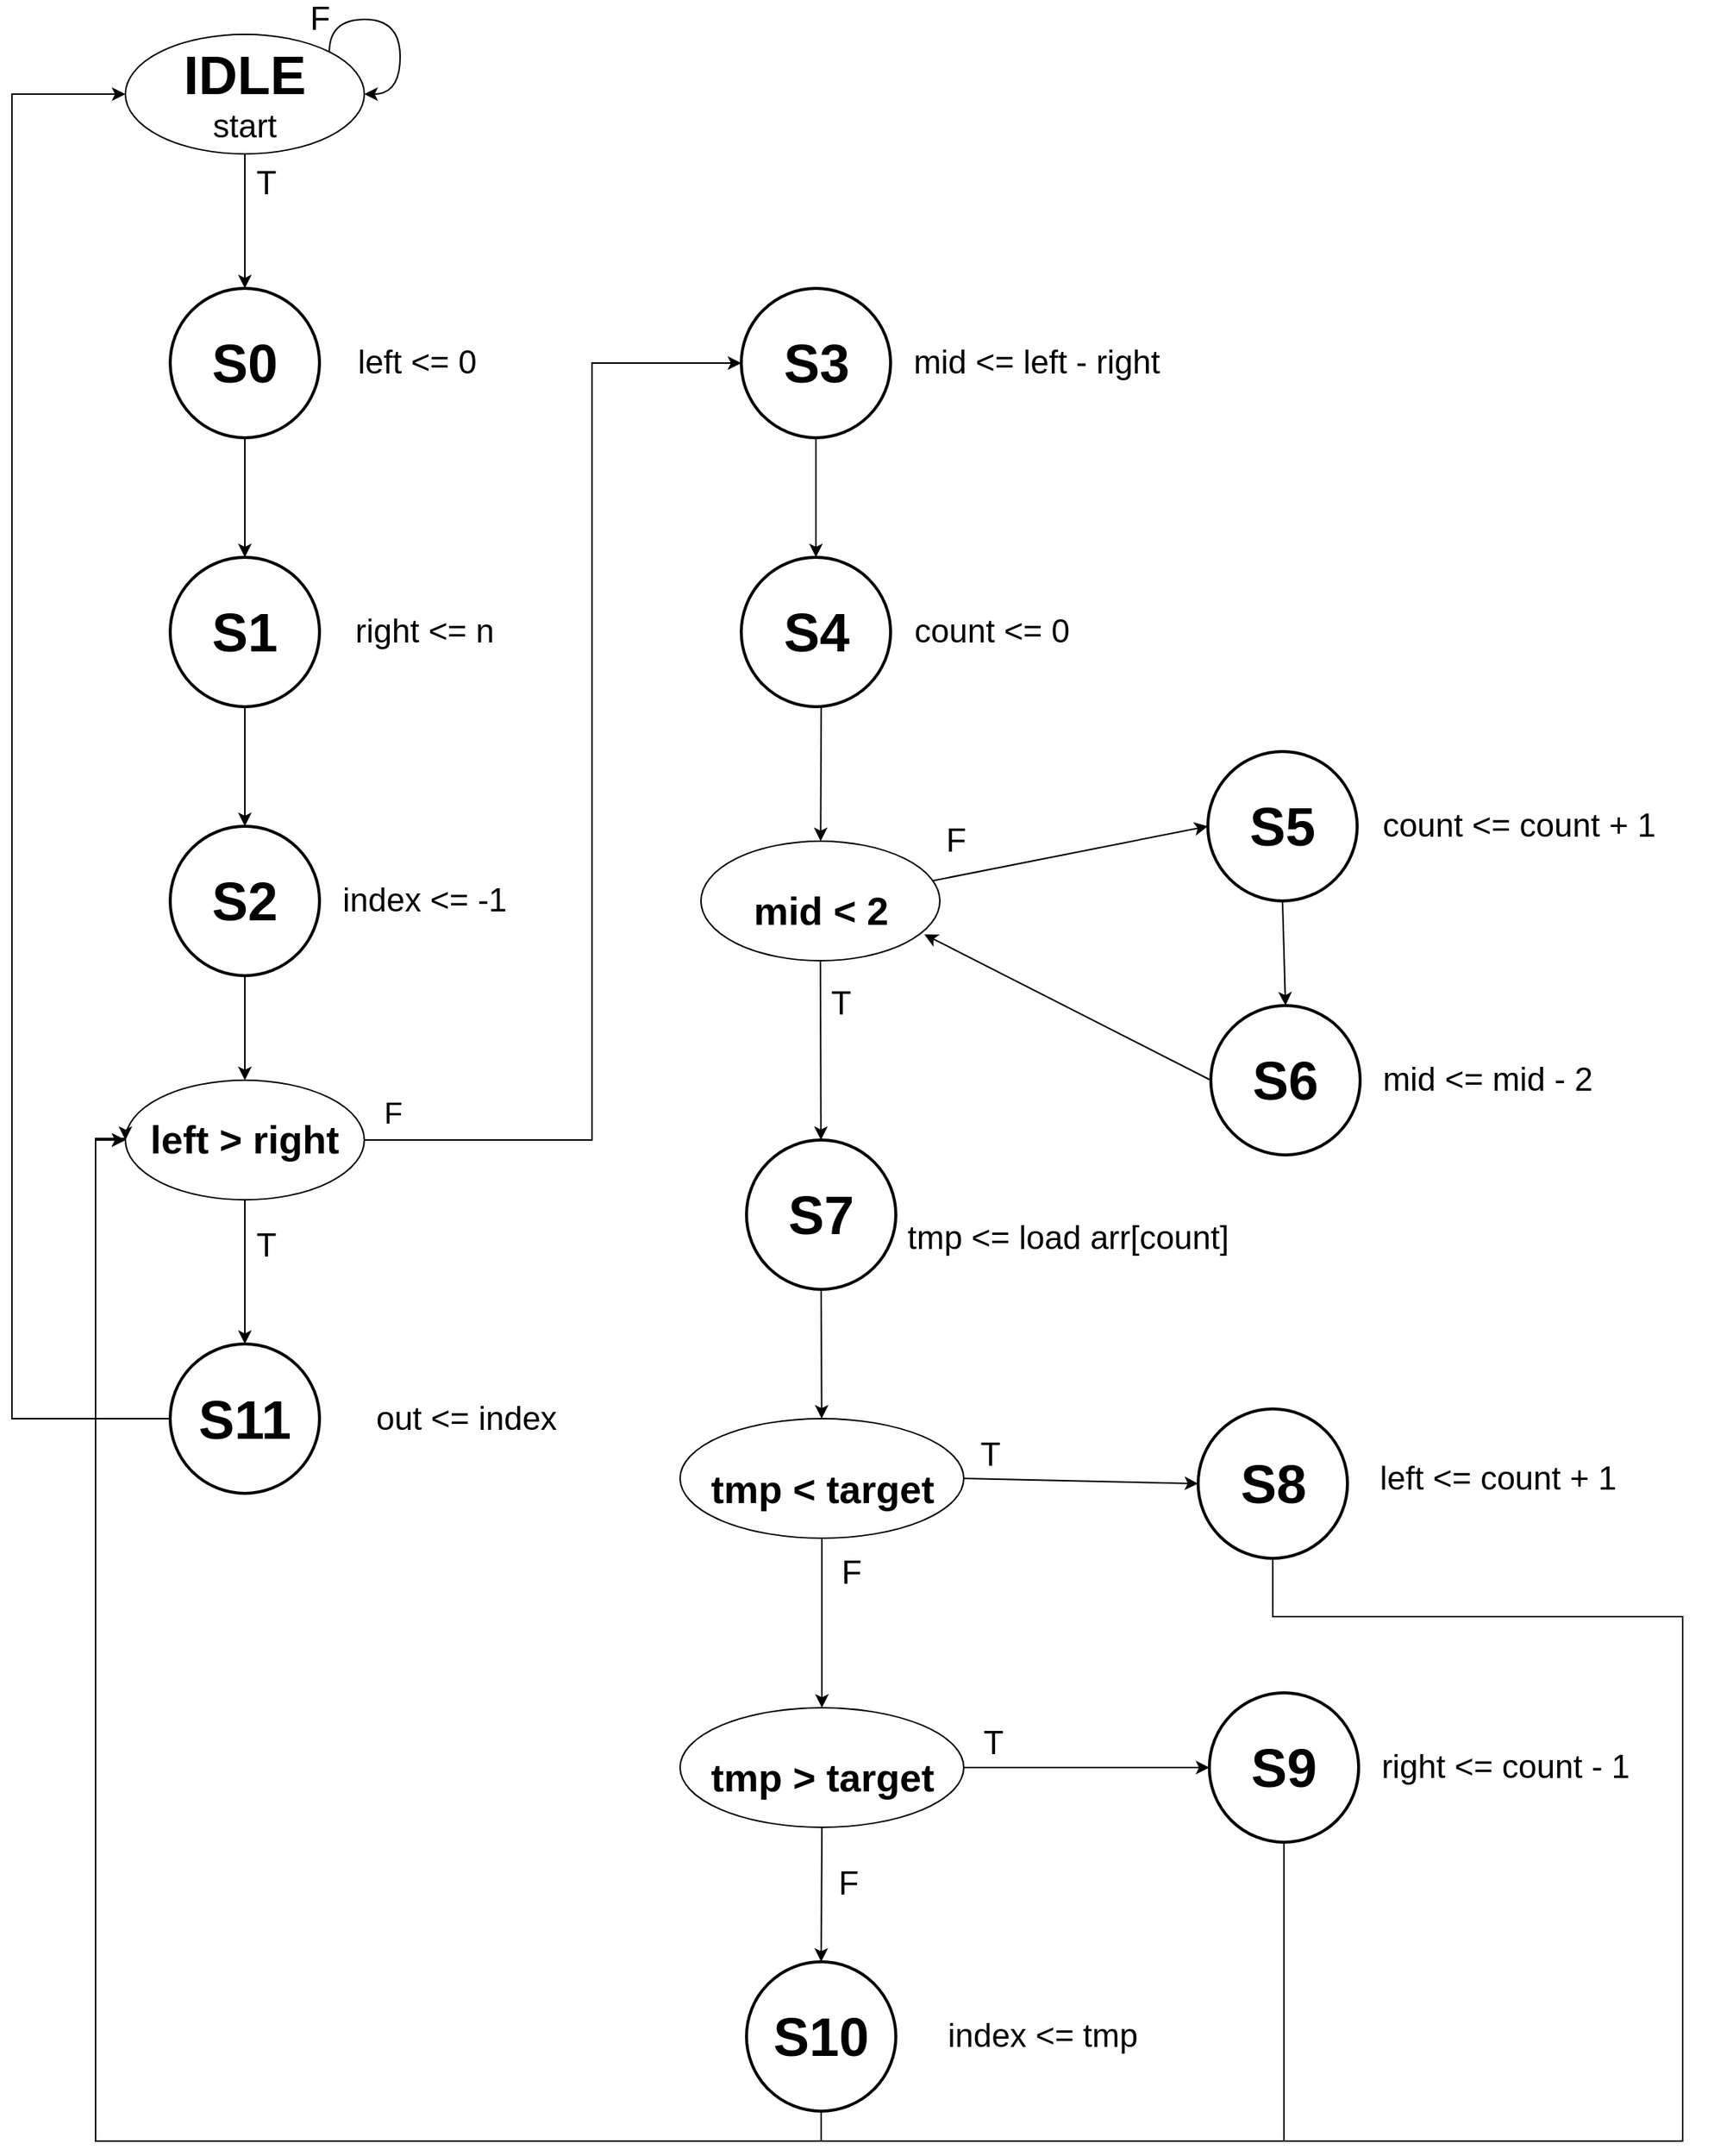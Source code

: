 <mxfile version="12.3.8" type="device" pages="1"><diagram id="GCdvaXbjoqi-GFiYle7y" name="Page-1"><mxGraphModel dx="2088" dy="862" grid="1" gridSize="10" guides="1" tooltips="1" connect="1" arrows="1" fold="1" page="1" pageScale="1" pageWidth="1169" pageHeight="1654" math="0" shadow="0"><root><mxCell id="0"/><mxCell id="1" parent="0"/><mxCell id="oN4bV13PbbDGv8MeVfN5-23" value="" style="group" parent="1" vertex="1" connectable="0"><mxGeometry x="136" y="240" width="215" height="100" as="geometry"/></mxCell><mxCell id="oN4bV13PbbDGv8MeVfN5-1" value="&lt;font style=&quot;font-size: 36px&quot;&gt;&lt;b&gt;S0&lt;/b&gt;&lt;/font&gt;" style="strokeWidth=2;html=1;shape=mxgraph.flowchart.start_2;whiteSpace=wrap;" parent="oN4bV13PbbDGv8MeVfN5-23" vertex="1"><mxGeometry width="100" height="100" as="geometry"/></mxCell><mxCell id="oN4bV13PbbDGv8MeVfN5-7" value="&lt;font style=&quot;font-size: 22px&quot;&gt;left &amp;lt;= 0&lt;/font&gt;" style="text;html=1;align=center;verticalAlign=middle;resizable=0;points=[];;autosize=1;" parent="oN4bV13PbbDGv8MeVfN5-23" vertex="1"><mxGeometry x="115" y="40" width="100" height="20" as="geometry"/></mxCell><mxCell id="oN4bV13PbbDGv8MeVfN5-24" value="" style="group" parent="1" vertex="1" connectable="0"><mxGeometry x="136" y="420" width="225" height="100" as="geometry"/></mxCell><mxCell id="oN4bV13PbbDGv8MeVfN5-21" value="&lt;font style=&quot;font-size: 22px&quot;&gt;right &amp;lt;= n&lt;br&gt;&lt;/font&gt;" style="text;html=1;align=center;verticalAlign=middle;resizable=0;points=[];;autosize=1;" parent="oN4bV13PbbDGv8MeVfN5-24" vertex="1"><mxGeometry x="115" y="40" width="110" height="20" as="geometry"/></mxCell><mxCell id="oN4bV13PbbDGv8MeVfN5-22" value="" style="group" parent="oN4bV13PbbDGv8MeVfN5-24" vertex="1" connectable="0"><mxGeometry width="100" height="100" as="geometry"/></mxCell><mxCell id="oN4bV13PbbDGv8MeVfN5-9" value="&lt;font style=&quot;font-size: 36px&quot;&gt;&lt;b&gt;S1&lt;/b&gt;&lt;/font&gt;" style="strokeWidth=2;html=1;shape=mxgraph.flowchart.start_2;whiteSpace=wrap;" parent="oN4bV13PbbDGv8MeVfN5-22" vertex="1"><mxGeometry width="100" height="100" as="geometry"/></mxCell><mxCell id="oN4bV13PbbDGv8MeVfN5-25" style="edgeStyle=orthogonalEdgeStyle;rounded=0;orthogonalLoop=1;jettySize=auto;html=1;exitX=0.5;exitY=1;exitDx=0;exitDy=0;exitPerimeter=0;entryX=0.5;entryY=0;entryDx=0;entryDy=0;entryPerimeter=0;" parent="1" source="oN4bV13PbbDGv8MeVfN5-1" target="oN4bV13PbbDGv8MeVfN5-9" edge="1"><mxGeometry relative="1" as="geometry"/></mxCell><mxCell id="oN4bV13PbbDGv8MeVfN5-26" value="" style="group" parent="1" vertex="1" connectable="0"><mxGeometry x="136" y="600" width="235" height="100" as="geometry"/></mxCell><mxCell id="oN4bV13PbbDGv8MeVfN5-27" value="&lt;font style=&quot;font-size: 22px&quot;&gt;&lt;font style=&quot;font-size: 22px&quot;&gt;index &amp;lt;= -1&lt;/font&gt;&lt;br&gt;&lt;/font&gt;" style="text;html=1;align=center;verticalAlign=middle;resizable=0;points=[];;autosize=1;" parent="oN4bV13PbbDGv8MeVfN5-26" vertex="1"><mxGeometry x="105" y="40" width="130" height="20" as="geometry"/></mxCell><mxCell id="oN4bV13PbbDGv8MeVfN5-28" value="" style="group" parent="oN4bV13PbbDGv8MeVfN5-26" vertex="1" connectable="0"><mxGeometry width="100" height="100" as="geometry"/></mxCell><mxCell id="oN4bV13PbbDGv8MeVfN5-29" value="&lt;font style=&quot;font-size: 36px&quot;&gt;&lt;b&gt;S2&lt;/b&gt;&lt;/font&gt;" style="strokeWidth=2;html=1;shape=mxgraph.flowchart.start_2;whiteSpace=wrap;" parent="oN4bV13PbbDGv8MeVfN5-28" vertex="1"><mxGeometry width="100" height="100" as="geometry"/></mxCell><mxCell id="oN4bV13PbbDGv8MeVfN5-30" style="edgeStyle=orthogonalEdgeStyle;rounded=0;orthogonalLoop=1;jettySize=auto;html=1;exitX=0.5;exitY=1;exitDx=0;exitDy=0;exitPerimeter=0;" parent="1" source="oN4bV13PbbDGv8MeVfN5-9" target="oN4bV13PbbDGv8MeVfN5-29" edge="1"><mxGeometry relative="1" as="geometry"/></mxCell><mxCell id="oN4bV13PbbDGv8MeVfN5-41" style="edgeStyle=orthogonalEdgeStyle;rounded=0;orthogonalLoop=1;jettySize=auto;html=1;entryX=0;entryY=0.5;entryDx=0;entryDy=0;entryPerimeter=0;" parent="1" source="oN4bV13PbbDGv8MeVfN5-35" target="oN4bV13PbbDGv8MeVfN5-40" edge="1"><mxGeometry relative="1" as="geometry"><Array as="points"><mxPoint x="418.5" y="810"/><mxPoint x="418.5" y="290"/></Array></mxGeometry></mxCell><mxCell id="oN4bV13PbbDGv8MeVfN5-43" value="&lt;font style=&quot;font-size: 20px&quot;&gt;F&lt;/font&gt;" style="text;html=1;align=center;verticalAlign=middle;resizable=0;points=[];;labelBackgroundColor=#ffffff;" parent="oN4bV13PbbDGv8MeVfN5-41" vertex="1" connectable="0"><mxGeometry x="-0.917" y="2" relative="1" as="geometry"><mxPoint x="-13.5" y="-17.5" as="offset"/></mxGeometry></mxCell><mxCell id="oN4bV13PbbDGv8MeVfN5-125" value="&lt;font style=&quot;font-size: 22px&quot;&gt;T&lt;/font&gt;" style="edgeStyle=orthogonalEdgeStyle;rounded=0;orthogonalLoop=1;jettySize=auto;html=1;exitX=0.5;exitY=1;exitDx=0;exitDy=0;" parent="1" source="oN4bV13PbbDGv8MeVfN5-35" target="oN4bV13PbbDGv8MeVfN5-124" edge="1"><mxGeometry x="0.002" y="23" relative="1" as="geometry"><mxPoint x="-9" y="-18" as="offset"/></mxGeometry></mxCell><mxCell id="oN4bV13PbbDGv8MeVfN5-35" value="&lt;font style=&quot;font-size: 26px&quot;&gt;&lt;b&gt;left &amp;gt; right&lt;/b&gt;&lt;/font&gt;" style="ellipse;whiteSpace=wrap;html=1;" parent="1" vertex="1"><mxGeometry x="106" y="770" width="160" height="80" as="geometry"/></mxCell><mxCell id="oN4bV13PbbDGv8MeVfN5-36" style="edgeStyle=orthogonalEdgeStyle;rounded=0;orthogonalLoop=1;jettySize=auto;html=1;exitX=0.5;exitY=1;exitDx=0;exitDy=0;exitPerimeter=0;entryX=0.5;entryY=0;entryDx=0;entryDy=0;" parent="1" source="oN4bV13PbbDGv8MeVfN5-29" target="oN4bV13PbbDGv8MeVfN5-35" edge="1"><mxGeometry relative="1" as="geometry"/></mxCell><mxCell id="oN4bV13PbbDGv8MeVfN5-37" value="" style="group" parent="1" vertex="1" connectable="0"><mxGeometry x="518.5" y="240" width="287.5" height="100" as="geometry"/></mxCell><mxCell id="oN4bV13PbbDGv8MeVfN5-38" value="&lt;font style=&quot;font-size: 22px&quot;&gt;mid &amp;lt;= left - right&lt;/font&gt;" style="text;html=1;align=center;verticalAlign=middle;resizable=0;points=[];;autosize=1;" parent="oN4bV13PbbDGv8MeVfN5-37" vertex="1"><mxGeometry x="107.5" y="40" width="180" height="20" as="geometry"/></mxCell><mxCell id="oN4bV13PbbDGv8MeVfN5-39" value="" style="group" parent="oN4bV13PbbDGv8MeVfN5-37" vertex="1" connectable="0"><mxGeometry width="100" height="100" as="geometry"/></mxCell><mxCell id="oN4bV13PbbDGv8MeVfN5-40" value="&lt;font style=&quot;font-size: 36px&quot;&gt;&lt;b&gt;S3&lt;/b&gt;&lt;/font&gt;" style="strokeWidth=2;html=1;shape=mxgraph.flowchart.start_2;whiteSpace=wrap;" parent="oN4bV13PbbDGv8MeVfN5-39" vertex="1"><mxGeometry width="100" height="100" as="geometry"/></mxCell><mxCell id="oN4bV13PbbDGv8MeVfN5-55" style="edgeStyle=none;rounded=0;orthogonalLoop=1;jettySize=auto;html=1;exitX=0.962;exitY=0.334;exitDx=0;exitDy=0;entryX=0;entryY=0.5;entryDx=0;entryDy=0;entryPerimeter=0;exitPerimeter=0;" parent="1" source="oN4bV13PbbDGv8MeVfN5-44" target="oN4bV13PbbDGv8MeVfN5-54" edge="1"><mxGeometry relative="1" as="geometry"/></mxCell><mxCell id="oN4bV13PbbDGv8MeVfN5-143" value="&lt;font style=&quot;font-size: 22px&quot;&gt;F&lt;/font&gt;" style="text;html=1;align=center;verticalAlign=middle;resizable=0;points=[];;labelBackgroundColor=#ffffff;" parent="oN4bV13PbbDGv8MeVfN5-55" vertex="1" connectable="0"><mxGeometry x="-0.766" y="2" relative="1" as="geometry"><mxPoint x="-4.5" y="-20.5" as="offset"/></mxGeometry></mxCell><mxCell id="oN4bV13PbbDGv8MeVfN5-70" style="edgeStyle=none;rounded=0;orthogonalLoop=1;jettySize=auto;html=1;exitX=0.5;exitY=1;exitDx=0;exitDy=0;" parent="1" source="oN4bV13PbbDGv8MeVfN5-44" target="oN4bV13PbbDGv8MeVfN5-69" edge="1"><mxGeometry relative="1" as="geometry"/></mxCell><mxCell id="oN4bV13PbbDGv8MeVfN5-144" value="&lt;font style=&quot;font-size: 22px&quot;&gt;T&lt;/font&gt;" style="text;html=1;align=center;verticalAlign=middle;resizable=0;points=[];;labelBackgroundColor=#ffffff;" parent="oN4bV13PbbDGv8MeVfN5-70" vertex="1" connectable="0"><mxGeometry x="-0.64" relative="1" as="geometry"><mxPoint x="13" y="7" as="offset"/></mxGeometry></mxCell><mxCell id="oN4bV13PbbDGv8MeVfN5-44" value="&lt;br&gt;&lt;font style=&quot;font-size: 26px&quot;&gt;&lt;b&gt;mid &amp;lt; 2&lt;/b&gt;&lt;/font&gt;" style="ellipse;whiteSpace=wrap;html=1;" parent="1" vertex="1"><mxGeometry x="491.5" y="610" width="160" height="80" as="geometry"/></mxCell><mxCell id="oN4bV13PbbDGv8MeVfN5-45" value="" style="group" parent="1" vertex="1" connectable="0"><mxGeometry x="518.5" y="420" width="251" height="100" as="geometry"/></mxCell><mxCell id="oN4bV13PbbDGv8MeVfN5-46" value="&lt;font style=&quot;font-size: 22px&quot;&gt;count &amp;lt;= 0&lt;/font&gt;" style="text;html=1;align=center;verticalAlign=middle;resizable=0;points=[];;autosize=1;" parent="oN4bV13PbbDGv8MeVfN5-45" vertex="1"><mxGeometry x="107" y="40" width="120" height="20" as="geometry"/></mxCell><mxCell id="oN4bV13PbbDGv8MeVfN5-47" value="" style="group" parent="oN4bV13PbbDGv8MeVfN5-45" vertex="1" connectable="0"><mxGeometry width="100" height="100" as="geometry"/></mxCell><mxCell id="oN4bV13PbbDGv8MeVfN5-48" value="&lt;font style=&quot;font-size: 36px&quot;&gt;&lt;b&gt;S4&lt;/b&gt;&lt;/font&gt;" style="strokeWidth=2;html=1;shape=mxgraph.flowchart.start_2;whiteSpace=wrap;" parent="oN4bV13PbbDGv8MeVfN5-47" vertex="1"><mxGeometry width="100" height="100" as="geometry"/></mxCell><mxCell id="oN4bV13PbbDGv8MeVfN5-49" style="edgeStyle=orthogonalEdgeStyle;rounded=0;orthogonalLoop=1;jettySize=auto;html=1;exitX=0.5;exitY=1;exitDx=0;exitDy=0;exitPerimeter=0;entryX=0.5;entryY=0;entryDx=0;entryDy=0;entryPerimeter=0;" parent="1" source="oN4bV13PbbDGv8MeVfN5-40" target="oN4bV13PbbDGv8MeVfN5-48" edge="1"><mxGeometry relative="1" as="geometry"/></mxCell><mxCell id="oN4bV13PbbDGv8MeVfN5-50" style="rounded=0;orthogonalLoop=1;jettySize=auto;html=1;" parent="1" target="oN4bV13PbbDGv8MeVfN5-44" edge="1"><mxGeometry relative="1" as="geometry"><mxPoint x="572" y="520" as="sourcePoint"/></mxGeometry></mxCell><mxCell id="oN4bV13PbbDGv8MeVfN5-56" value="" style="group" parent="1" vertex="1" connectable="0"><mxGeometry x="878" y="720" width="291" height="100" as="geometry"/></mxCell><mxCell id="oN4bV13PbbDGv8MeVfN5-57" value="&lt;font style=&quot;font-size: 22px&quot;&gt;&lt;font style=&quot;font-size: 22px&quot;&gt;mid &amp;lt;= mid - 2&lt;/font&gt;&lt;br&gt;&lt;/font&gt;" style="text;html=1;align=center;verticalAlign=middle;resizable=0;points=[];;autosize=1;" parent="oN4bV13PbbDGv8MeVfN5-56" vertex="1"><mxGeometry x="60" y="40" width="160" height="20" as="geometry"/></mxCell><mxCell id="oN4bV13PbbDGv8MeVfN5-58" value="" style="group" parent="oN4bV13PbbDGv8MeVfN5-56" vertex="1" connectable="0"><mxGeometry x="-45" width="100" height="100" as="geometry"/></mxCell><mxCell id="oN4bV13PbbDGv8MeVfN5-59" value="&lt;font style=&quot;font-size: 36px&quot;&gt;&lt;b&gt;S6&lt;/b&gt;&lt;/font&gt;" style="strokeWidth=2;html=1;shape=mxgraph.flowchart.start_2;whiteSpace=wrap;" parent="oN4bV13PbbDGv8MeVfN5-58" vertex="1"><mxGeometry width="100" height="100" as="geometry"/></mxCell><mxCell id="oN4bV13PbbDGv8MeVfN5-60" style="edgeStyle=none;rounded=0;orthogonalLoop=1;jettySize=auto;html=1;exitX=0.5;exitY=1;exitDx=0;exitDy=0;exitPerimeter=0;entryX=0.5;entryY=0;entryDx=0;entryDy=0;entryPerimeter=0;" parent="1" source="oN4bV13PbbDGv8MeVfN5-54" target="oN4bV13PbbDGv8MeVfN5-59" edge="1"><mxGeometry relative="1" as="geometry"/></mxCell><mxCell id="oN4bV13PbbDGv8MeVfN5-61" style="edgeStyle=none;rounded=0;orthogonalLoop=1;jettySize=auto;html=1;exitX=0;exitY=0.5;exitDx=0;exitDy=0;exitPerimeter=0;entryX=0.935;entryY=0.78;entryDx=0;entryDy=0;entryPerimeter=0;" parent="1" source="oN4bV13PbbDGv8MeVfN5-59" target="oN4bV13PbbDGv8MeVfN5-44" edge="1"><mxGeometry relative="1" as="geometry"/></mxCell><mxCell id="oN4bV13PbbDGv8MeVfN5-66" value="" style="group" parent="1" vertex="1" connectable="0"><mxGeometry x="522" y="810" width="304.5" height="100" as="geometry"/></mxCell><mxCell id="oN4bV13PbbDGv8MeVfN5-67" value="&lt;font style=&quot;font-size: 22px&quot;&gt;tmp &amp;lt;= load arr[count]&lt;/font&gt;" style="text;html=1;align=center;verticalAlign=middle;resizable=0;points=[];;autosize=1;" parent="oN4bV13PbbDGv8MeVfN5-66" vertex="1"><mxGeometry x="100" y="56" width="230" height="20" as="geometry"/></mxCell><mxCell id="oN4bV13PbbDGv8MeVfN5-68" value="" style="group" parent="oN4bV13PbbDGv8MeVfN5-66" vertex="1" connectable="0"><mxGeometry width="100" height="100" as="geometry"/></mxCell><mxCell id="oN4bV13PbbDGv8MeVfN5-69" value="&lt;font style=&quot;font-size: 36px&quot;&gt;&lt;b&gt;S7&lt;/b&gt;&lt;/font&gt;" style="strokeWidth=2;html=1;shape=mxgraph.flowchart.start_2;whiteSpace=wrap;" parent="oN4bV13PbbDGv8MeVfN5-68" vertex="1"><mxGeometry width="100" height="100" as="geometry"/></mxCell><mxCell id="oN4bV13PbbDGv8MeVfN5-81" style="edgeStyle=none;rounded=0;orthogonalLoop=1;jettySize=auto;html=1;exitX=1;exitY=0.5;exitDx=0;exitDy=0;entryX=0;entryY=0.5;entryDx=0;entryDy=0;entryPerimeter=0;" parent="1" source="oN4bV13PbbDGv8MeVfN5-71" target="oN4bV13PbbDGv8MeVfN5-79" edge="1"><mxGeometry relative="1" as="geometry"/></mxCell><mxCell id="oN4bV13PbbDGv8MeVfN5-88" value="&lt;font style=&quot;font-size: 22px&quot;&gt;T&lt;/font&gt;" style="text;html=1;align=center;verticalAlign=middle;resizable=0;points=[];;labelBackgroundColor=#ffffff;" parent="oN4bV13PbbDGv8MeVfN5-81" vertex="1" connectable="0"><mxGeometry x="-0.507" y="4" relative="1" as="geometry"><mxPoint x="-21" y="-12.5" as="offset"/></mxGeometry></mxCell><mxCell id="oN4bV13PbbDGv8MeVfN5-97" style="edgeStyle=none;rounded=0;orthogonalLoop=1;jettySize=auto;html=1;exitX=0.5;exitY=1;exitDx=0;exitDy=0;entryX=0.5;entryY=0;entryDx=0;entryDy=0;" parent="1" source="oN4bV13PbbDGv8MeVfN5-71" target="oN4bV13PbbDGv8MeVfN5-92" edge="1"><mxGeometry relative="1" as="geometry"/></mxCell><mxCell id="oN4bV13PbbDGv8MeVfN5-98" value="&lt;font style=&quot;font-size: 22px&quot;&gt;F&lt;/font&gt;" style="text;html=1;align=center;verticalAlign=middle;resizable=0;points=[];;labelBackgroundColor=#ffffff;" parent="oN4bV13PbbDGv8MeVfN5-97" vertex="1" connectable="0"><mxGeometry x="-0.613" y="2" relative="1" as="geometry"><mxPoint x="17.5" y="1" as="offset"/></mxGeometry></mxCell><mxCell id="oN4bV13PbbDGv8MeVfN5-71" value="&lt;br&gt;&lt;font style=&quot;font-size: 26px&quot;&gt;&lt;b&gt;tmp &amp;lt; target&lt;/b&gt;&lt;/font&gt;" style="ellipse;whiteSpace=wrap;html=1;" parent="1" vertex="1"><mxGeometry x="477.5" y="996.5" width="190" height="80" as="geometry"/></mxCell><mxCell id="oN4bV13PbbDGv8MeVfN5-72" style="edgeStyle=none;rounded=0;orthogonalLoop=1;jettySize=auto;html=1;exitX=0.5;exitY=1;exitDx=0;exitDy=0;exitPerimeter=0;" parent="1" source="oN4bV13PbbDGv8MeVfN5-69" target="oN4bV13PbbDGv8MeVfN5-71" edge="1"><mxGeometry relative="1" as="geometry"/></mxCell><mxCell id="oN4bV13PbbDGv8MeVfN5-90" style="edgeStyle=none;rounded=0;orthogonalLoop=1;jettySize=auto;html=1;exitX=1;exitY=0.5;exitDx=0;exitDy=0;entryX=0;entryY=0.5;entryDx=0;entryDy=0;entryPerimeter=0;" parent="1" source="oN4bV13PbbDGv8MeVfN5-92" target="oN4bV13PbbDGv8MeVfN5-96" edge="1"><mxGeometry relative="1" as="geometry"/></mxCell><mxCell id="oN4bV13PbbDGv8MeVfN5-91" value="&lt;font style=&quot;font-size: 22px&quot;&gt;T&lt;/font&gt;" style="text;html=1;align=center;verticalAlign=middle;resizable=0;points=[];;labelBackgroundColor=#ffffff;" parent="oN4bV13PbbDGv8MeVfN5-90" vertex="1" connectable="0"><mxGeometry x="-0.507" y="4" relative="1" as="geometry"><mxPoint x="-21" y="-12.5" as="offset"/></mxGeometry></mxCell><mxCell id="oN4bV13PbbDGv8MeVfN5-104" style="edgeStyle=none;rounded=0;orthogonalLoop=1;jettySize=auto;html=1;exitX=0.5;exitY=1;exitDx=0;exitDy=0;entryX=0.5;entryY=0;entryDx=0;entryDy=0;entryPerimeter=0;" parent="1" source="oN4bV13PbbDGv8MeVfN5-92" target="oN4bV13PbbDGv8MeVfN5-103" edge="1"><mxGeometry relative="1" as="geometry"/></mxCell><mxCell id="oN4bV13PbbDGv8MeVfN5-92" value="&lt;br&gt;&lt;font style=&quot;font-size: 26px&quot;&gt;&lt;b&gt;tmp &amp;gt; target&lt;/b&gt;&lt;/font&gt;" style="ellipse;whiteSpace=wrap;html=1;" parent="1" vertex="1"><mxGeometry x="477.5" y="1190" width="190" height="80" as="geometry"/></mxCell><mxCell id="oN4bV13PbbDGv8MeVfN5-100" value="" style="group" parent="1" vertex="1" connectable="0"><mxGeometry x="522" y="1360" width="287.5" height="100" as="geometry"/></mxCell><mxCell id="oN4bV13PbbDGv8MeVfN5-101" value="&lt;font style=&quot;font-size: 22px&quot;&gt;index &amp;lt;= tmp&lt;br&gt;&lt;/font&gt;" style="text;html=1;align=center;verticalAlign=middle;resizable=0;points=[];;autosize=1;" parent="oN4bV13PbbDGv8MeVfN5-100" vertex="1"><mxGeometry x="127.5" y="40" width="140" height="20" as="geometry"/></mxCell><mxCell id="oN4bV13PbbDGv8MeVfN5-102" value="" style="group" parent="oN4bV13PbbDGv8MeVfN5-100" vertex="1" connectable="0"><mxGeometry width="100" height="100" as="geometry"/></mxCell><mxCell id="oN4bV13PbbDGv8MeVfN5-103" value="&lt;font style=&quot;font-size: 36px&quot;&gt;&lt;b&gt;S10&lt;/b&gt;&lt;/font&gt;" style="strokeWidth=2;html=1;shape=mxgraph.flowchart.start_2;whiteSpace=wrap;" parent="oN4bV13PbbDGv8MeVfN5-102" vertex="1"><mxGeometry width="100" height="100" as="geometry"/></mxCell><mxCell id="oN4bV13PbbDGv8MeVfN5-105" value="&lt;font style=&quot;font-size: 22px&quot;&gt;F&lt;/font&gt;" style="text;html=1;align=center;verticalAlign=middle;resizable=0;points=[];;labelBackgroundColor=#ffffff;" parent="1" vertex="1" connectable="0"><mxGeometry x="572.5" y="1299.853" as="geometry"><mxPoint x="17.5" y="8" as="offset"/></mxGeometry></mxCell><mxCell id="oN4bV13PbbDGv8MeVfN5-53" value="" style="group" parent="1" vertex="1" connectable="0"><mxGeometry x="831" y="550" width="100" height="100" as="geometry"/></mxCell><mxCell id="oN4bV13PbbDGv8MeVfN5-114" value="" style="group" parent="oN4bV13PbbDGv8MeVfN5-53" vertex="1" connectable="0"><mxGeometry width="100" height="100" as="geometry"/></mxCell><mxCell id="oN4bV13PbbDGv8MeVfN5-54" value="&lt;font style=&quot;font-size: 36px&quot;&gt;&lt;b&gt;S5&lt;/b&gt;&lt;/font&gt;" style="strokeWidth=2;html=1;shape=mxgraph.flowchart.start_2;whiteSpace=wrap;" parent="oN4bV13PbbDGv8MeVfN5-114" vertex="1"><mxGeometry width="100" height="100" as="geometry"/></mxCell><mxCell id="oN4bV13PbbDGv8MeVfN5-113" value="&lt;font style=&quot;font-size: 22px&quot;&gt;&lt;font style=&quot;font-size: 22px&quot;&gt;count &amp;lt;= count + 1&lt;/font&gt;&lt;br&gt;&lt;/font&gt;" style="text;html=1;align=center;verticalAlign=middle;resizable=0;points=[];;autosize=1;" parent="1" vertex="1"><mxGeometry x="938.5" y="590" width="200" height="20" as="geometry"/></mxCell><mxCell id="oN4bV13PbbDGv8MeVfN5-115" value="" style="group" parent="1" vertex="1" connectable="0"><mxGeometry x="832" y="1180" width="287.5" height="100" as="geometry"/></mxCell><mxCell id="oN4bV13PbbDGv8MeVfN5-94" value="&lt;font style=&quot;font-size: 22px&quot;&gt;right &amp;lt;= count - 1&lt;br&gt;&lt;/font&gt;" style="text;html=1;align=center;verticalAlign=middle;resizable=0;points=[];;autosize=1;" parent="oN4bV13PbbDGv8MeVfN5-115" vertex="1"><mxGeometry x="107.5" y="40" width="180" height="20" as="geometry"/></mxCell><mxCell id="oN4bV13PbbDGv8MeVfN5-95" value="" style="group" parent="oN4bV13PbbDGv8MeVfN5-115" vertex="1" connectable="0"><mxGeometry width="100" height="100" as="geometry"/></mxCell><mxCell id="oN4bV13PbbDGv8MeVfN5-96" value="&lt;font style=&quot;font-size: 36px&quot;&gt;&lt;b&gt;S9&lt;/b&gt;&lt;/font&gt;" style="strokeWidth=2;html=1;shape=mxgraph.flowchart.start_2;whiteSpace=wrap;" parent="oN4bV13PbbDGv8MeVfN5-95" vertex="1"><mxGeometry width="100" height="100" as="geometry"/></mxCell><mxCell id="oN4bV13PbbDGv8MeVfN5-116" value="" style="group" parent="1" vertex="1" connectable="0"><mxGeometry x="824.5" y="990" width="285" height="100" as="geometry"/></mxCell><mxCell id="oN4bV13PbbDGv8MeVfN5-77" value="&lt;font style=&quot;font-size: 22px&quot;&gt;left &amp;lt;= count + 1&lt;br&gt;&lt;/font&gt;" style="text;html=1;align=center;verticalAlign=middle;resizable=0;points=[];;autosize=1;" parent="oN4bV13PbbDGv8MeVfN5-116" vertex="1"><mxGeometry x="115" y="36.5" width="170" height="20" as="geometry"/></mxCell><mxCell id="oN4bV13PbbDGv8MeVfN5-78" value="" style="group" parent="oN4bV13PbbDGv8MeVfN5-116" vertex="1" connectable="0"><mxGeometry width="100" height="100" as="geometry"/></mxCell><mxCell id="oN4bV13PbbDGv8MeVfN5-79" value="&lt;font style=&quot;font-size: 36px&quot;&gt;&lt;b&gt;S8&lt;/b&gt;&lt;/font&gt;" style="strokeWidth=2;html=1;shape=mxgraph.flowchart.start_2;whiteSpace=wrap;" parent="oN4bV13PbbDGv8MeVfN5-78" vertex="1"><mxGeometry width="100" height="100" as="geometry"/></mxCell><mxCell id="oN4bV13PbbDGv8MeVfN5-121" value="" style="group" parent="1" vertex="1" connectable="0"><mxGeometry x="136" y="946.5" width="287.5" height="100" as="geometry"/></mxCell><mxCell id="oN4bV13PbbDGv8MeVfN5-122" value="&lt;font style=&quot;font-size: 22px&quot;&gt;out &amp;lt;= index&lt;br&gt;&lt;/font&gt;" style="text;html=1;align=center;verticalAlign=middle;resizable=0;points=[];;autosize=1;" parent="oN4bV13PbbDGv8MeVfN5-121" vertex="1"><mxGeometry x="127.5" y="40" width="140" height="20" as="geometry"/></mxCell><mxCell id="oN4bV13PbbDGv8MeVfN5-123" value="" style="group" parent="oN4bV13PbbDGv8MeVfN5-121" vertex="1" connectable="0"><mxGeometry width="100" height="100" as="geometry"/></mxCell><mxCell id="oN4bV13PbbDGv8MeVfN5-124" value="&lt;font style=&quot;font-size: 36px&quot;&gt;&lt;b&gt;S11&lt;/b&gt;&lt;/font&gt;" style="strokeWidth=2;html=1;shape=mxgraph.flowchart.start_2;whiteSpace=wrap;" parent="oN4bV13PbbDGv8MeVfN5-123" vertex="1"><mxGeometry width="100" height="100" as="geometry"/></mxCell><mxCell id="oN4bV13PbbDGv8MeVfN5-134" style="edgeStyle=orthogonalEdgeStyle;rounded=0;orthogonalLoop=1;jettySize=auto;html=1;exitX=0.5;exitY=1;exitDx=0;exitDy=0;" parent="1" source="oN4bV13PbbDGv8MeVfN5-131" target="oN4bV13PbbDGv8MeVfN5-1" edge="1"><mxGeometry relative="1" as="geometry"/></mxCell><mxCell id="oN4bV13PbbDGv8MeVfN5-135" value="&lt;font style=&quot;font-size: 22px&quot;&gt;T&lt;/font&gt;" style="text;html=1;align=center;verticalAlign=middle;resizable=0;points=[];;labelBackgroundColor=#ffffff;" parent="oN4bV13PbbDGv8MeVfN5-134" vertex="1" connectable="0"><mxGeometry x="0.225" y="-1" relative="1" as="geometry"><mxPoint x="15" y="-35" as="offset"/></mxGeometry></mxCell><mxCell id="oN4bV13PbbDGv8MeVfN5-131" value="&lt;div&gt;&lt;font style=&quot;font-size: 36px&quot;&gt;&lt;b&gt;&lt;font style=&quot;font-size: 36px&quot;&gt;IDLE&lt;/font&gt;&lt;/b&gt;&lt;br&gt;&lt;/font&gt;&lt;/div&gt;&lt;div style=&quot;font-size: 22px&quot;&gt;start&lt;br&gt;&lt;font style=&quot;font-size: 36px&quot;&gt;&lt;/font&gt;&lt;/div&gt;" style="ellipse;whiteSpace=wrap;html=1;" parent="1" vertex="1"><mxGeometry x="106" y="70" width="160" height="80" as="geometry"/></mxCell><mxCell id="oN4bV13PbbDGv8MeVfN5-137" style="edgeStyle=orthogonalEdgeStyle;curved=1;rounded=0;orthogonalLoop=1;jettySize=auto;html=1;exitX=1;exitY=0;exitDx=0;exitDy=0;entryX=1;entryY=0.5;entryDx=0;entryDy=0;" parent="1" source="oN4bV13PbbDGv8MeVfN5-131" target="oN4bV13PbbDGv8MeVfN5-131" edge="1"><mxGeometry relative="1" as="geometry"><Array as="points"><mxPoint x="243" y="60"/><mxPoint x="290" y="60"/><mxPoint x="290" y="110"/></Array></mxGeometry></mxCell><mxCell id="oN4bV13PbbDGv8MeVfN5-138" value="&lt;font style=&quot;font-size: 22px&quot;&gt;F&lt;/font&gt;" style="text;html=1;align=center;verticalAlign=middle;resizable=0;points=[];;labelBackgroundColor=#ffffff;" parent="oN4bV13PbbDGv8MeVfN5-137" vertex="1" connectable="0"><mxGeometry x="-0.733" y="-11" relative="1" as="geometry"><mxPoint x="-17.5" y="-2.5" as="offset"/></mxGeometry></mxCell><mxCell id="oN4bV13PbbDGv8MeVfN5-139" style="edgeStyle=orthogonalEdgeStyle;rounded=0;orthogonalLoop=1;jettySize=auto;html=1;exitX=0.5;exitY=1;exitDx=0;exitDy=0;exitPerimeter=0;entryX=0;entryY=0.5;entryDx=0;entryDy=0;" parent="1" source="oN4bV13PbbDGv8MeVfN5-103" target="oN4bV13PbbDGv8MeVfN5-35" edge="1"><mxGeometry relative="1" as="geometry"/></mxCell><mxCell id="oN4bV13PbbDGv8MeVfN5-140" style="edgeStyle=orthogonalEdgeStyle;rounded=0;orthogonalLoop=1;jettySize=auto;html=1;exitX=0.5;exitY=1;exitDx=0;exitDy=0;exitPerimeter=0;entryX=0;entryY=0.5;entryDx=0;entryDy=0;" parent="1" source="oN4bV13PbbDGv8MeVfN5-96" target="oN4bV13PbbDGv8MeVfN5-35" edge="1"><mxGeometry relative="1" as="geometry"><Array as="points"><mxPoint x="883" y="1480"/><mxPoint x="86" y="1480"/><mxPoint x="86" y="809"/></Array></mxGeometry></mxCell><mxCell id="oN4bV13PbbDGv8MeVfN5-141" style="edgeStyle=orthogonalEdgeStyle;rounded=0;orthogonalLoop=1;jettySize=auto;html=1;exitX=0.5;exitY=1;exitDx=0;exitDy=0;exitPerimeter=0;entryX=0;entryY=0.5;entryDx=0;entryDy=0;" parent="1" source="oN4bV13PbbDGv8MeVfN5-79" target="oN4bV13PbbDGv8MeVfN5-35" edge="1"><mxGeometry relative="1" as="geometry"><Array as="points"><mxPoint x="875" y="1129"/><mxPoint x="1149" y="1129"/><mxPoint x="1149" y="1480"/><mxPoint x="86" y="1480"/><mxPoint x="86" y="809"/></Array></mxGeometry></mxCell><mxCell id="oN4bV13PbbDGv8MeVfN5-142" style="edgeStyle=orthogonalEdgeStyle;rounded=0;orthogonalLoop=1;jettySize=auto;html=1;exitX=0;exitY=0.5;exitDx=0;exitDy=0;exitPerimeter=0;entryX=0;entryY=0.5;entryDx=0;entryDy=0;" parent="1" source="oN4bV13PbbDGv8MeVfN5-124" target="oN4bV13PbbDGv8MeVfN5-131" edge="1"><mxGeometry relative="1" as="geometry"><Array as="points"><mxPoint x="30" y="996"/><mxPoint x="30" y="110"/></Array></mxGeometry></mxCell></root></mxGraphModel></diagram></mxfile>